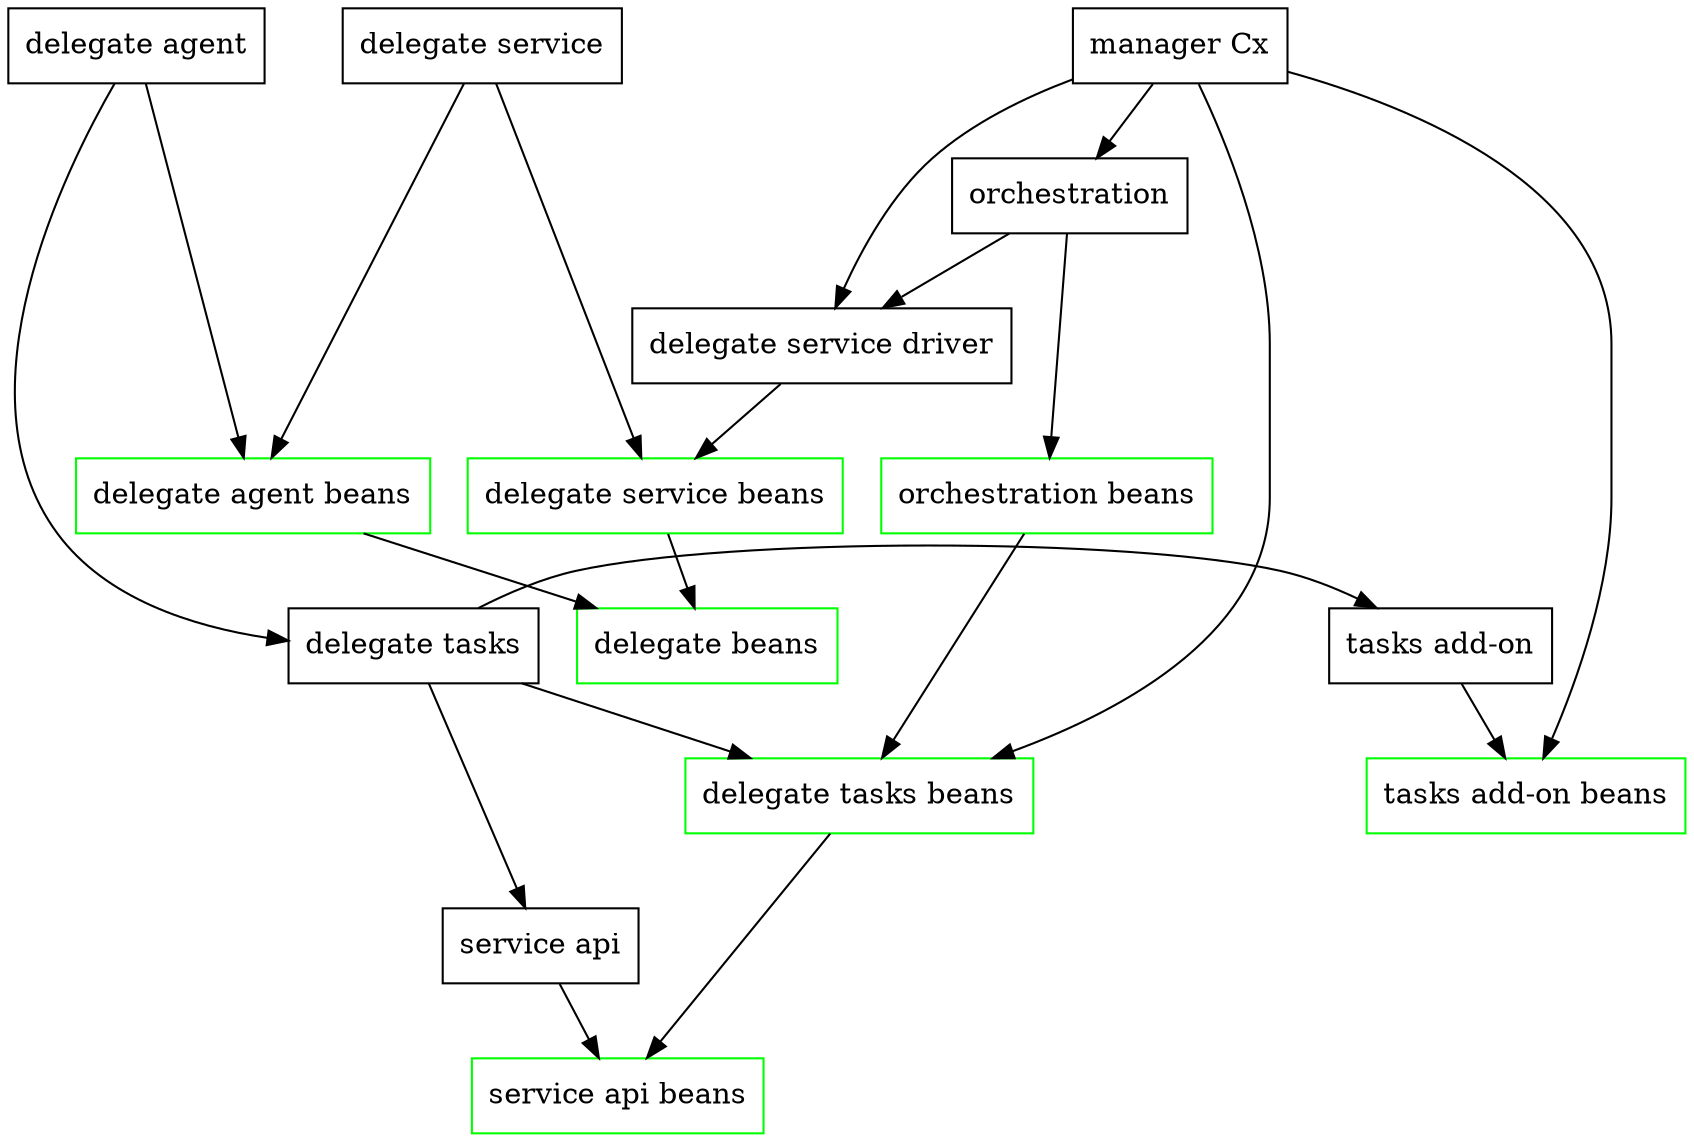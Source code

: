 digraph G {
  compound=true;

  service_api_beans [shape=rect color=green label="service api beans"];

  service_api [shape=rect label="service api"];

  subgraph {
    rank=same
    delegate_tasks_beans [shape=rect color=green label="delegate tasks beans"];
    tasks_add_on_beans [shape=rect color=green label="tasks add-on beans"];
  }

  subgraph {
    rank=same
    delegate_tasks [shape=rect label="delegate tasks"];
    tasks_add_on [shape=rect label="tasks add-on"];
  }

  delegate_beans [shape=rect color=green label="delegate beans"];

  orchestration_beans [shape=rect color=green label="orchestration beans"];

  orchestration [shape=rect label="orchestration"];

  delegate_service_driver [shape=rect label="delegate service driver"];

  subgraph {
    rank=same
    delegate_agent_beans [shape=rect color=green label="delegate agent beans"];
    delegate_service_beans [shape=rect color=green label="delegate service beans"];
  }

  subgraph {
    rank=same
    delegate_agent [shape=rect label="delegate agent"];
    delegate_service [shape=rect label="delegate service"];
    manager_cx [shape=rect label="manager Cx"];
  }


  service_api -> service_api_beans;

  delegate_tasks -> tasks_add_on;

  delegate_tasks_beans -> service_api_beans;

  delegate_tasks -> delegate_tasks_beans;
  tasks_add_on -> tasks_add_on_beans;

  delegate_tasks -> service_api [minlen=2];

  delegate_agent_beans-> delegate_beans;

  delegate_service_beans-> delegate_beans;

  orchestration_beans -> delegate_tasks_beans;

  orchestration -> delegate_service_driver;

  orchestration -> orchestration_beans;

  delegate_agent -> delegate_agent_beans;
  delegate_agent -> delegate_tasks [minlen=4];

  delegate_service_driver -> delegate_service_beans;

  delegate_service -> delegate_service_beans;
  delegate_service -> delegate_agent_beans;

  manager_cx -> delegate_service_driver;
  manager_cx -> delegate_tasks_beans;
  manager_cx -> tasks_add_on_beans;

  manager_cx -> orchestration;
}